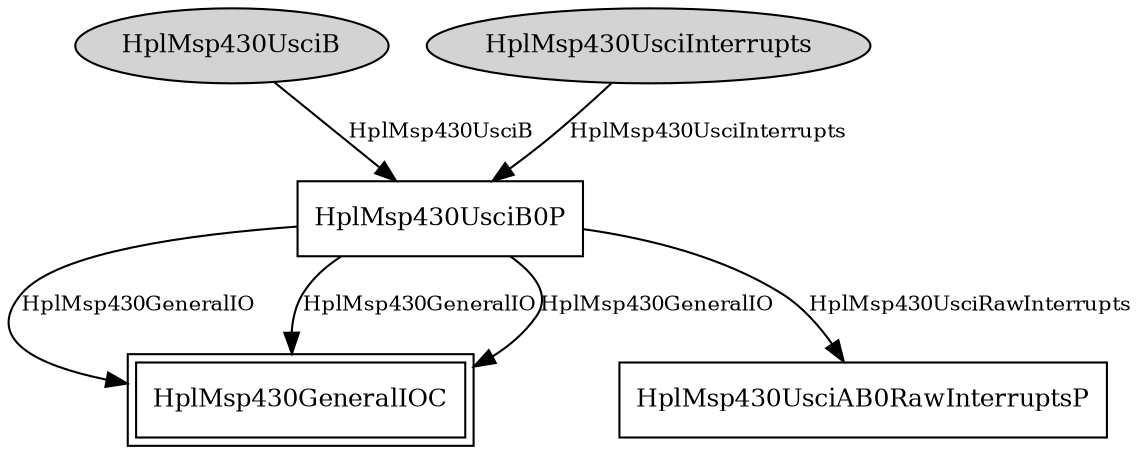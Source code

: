 digraph "tos.chips.msp430.x2xxx.usci.HplMsp430UsciB0C" {
  n0x40ae9010 [shape=ellipse, style=filled, label="HplMsp430UsciB", fontsize=12];
  "HplMsp430UsciB0P" [fontsize=12, shape=box, URL="../chtml/tos.chips.msp430.x2xxx.usci.HplMsp430UsciB0P.html"];
  n0x40ae67b8 [shape=ellipse, style=filled, label="HplMsp430UsciInterrupts", fontsize=12];
  "HplMsp430UsciB0P" [fontsize=12, shape=box, URL="../chtml/tos.chips.msp430.x2xxx.usci.HplMsp430UsciB0P.html"];
  "HplMsp430UsciB0P" [fontsize=12, shape=box, URL="../chtml/tos.chips.msp430.x2xxx.usci.HplMsp430UsciB0P.html"];
  "HplMsp430GeneralIOC" [fontsize=12, shape=box,peripheries=2, URL="../chtml/tos.chips.msp430.pins.HplMsp430GeneralIOC.html"];
  "HplMsp430UsciB0P" [fontsize=12, shape=box, URL="../chtml/tos.chips.msp430.x2xxx.usci.HplMsp430UsciB0P.html"];
  "HplMsp430GeneralIOC" [fontsize=12, shape=box,peripheries=2, URL="../chtml/tos.chips.msp430.pins.HplMsp430GeneralIOC.html"];
  "HplMsp430UsciB0P" [fontsize=12, shape=box, URL="../chtml/tos.chips.msp430.x2xxx.usci.HplMsp430UsciB0P.html"];
  "HplMsp430GeneralIOC" [fontsize=12, shape=box,peripheries=2, URL="../chtml/tos.chips.msp430.pins.HplMsp430GeneralIOC.html"];
  "HplMsp430UsciB0P" [fontsize=12, shape=box, URL="../chtml/tos.chips.msp430.x2xxx.usci.HplMsp430UsciB0P.html"];
  "HplMsp430UsciAB0RawInterruptsP" [fontsize=12, shape=box, URL="../chtml/tos.chips.msp430.x2xxx.usci.HplMsp430UsciAB0RawInterruptsP.html"];
  "n0x40ae9010" -> "HplMsp430UsciB0P" [label="HplMsp430UsciB", URL="../ihtml/tos.chips.msp430.x2xxx.usci.HplMsp430UsciB.html", fontsize=10];
  "n0x40ae67b8" -> "HplMsp430UsciB0P" [label="HplMsp430UsciInterrupts", URL="../ihtml/tos.chips.msp430.x2xxx.usci.HplMsp430UsciInterrupts.html", fontsize=10];
  "HplMsp430UsciB0P" -> "HplMsp430GeneralIOC" [label="HplMsp430GeneralIO", URL="../ihtml/tos.chips.msp430.pins.HplMsp430GeneralIO.html", fontsize=10];
  "HplMsp430UsciB0P" -> "HplMsp430GeneralIOC" [label="HplMsp430GeneralIO", URL="../ihtml/tos.chips.msp430.pins.HplMsp430GeneralIO.html", fontsize=10];
  "HplMsp430UsciB0P" -> "HplMsp430GeneralIOC" [label="HplMsp430GeneralIO", URL="../ihtml/tos.chips.msp430.pins.HplMsp430GeneralIO.html", fontsize=10];
  "HplMsp430UsciB0P" -> "HplMsp430UsciAB0RawInterruptsP" [label="HplMsp430UsciRawInterrupts", URL="../ihtml/tos.chips.msp430.x2xxx.usci.HplMsp430UsciRawInterrupts.html", fontsize=10];
}
